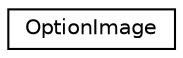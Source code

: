 digraph "Graphical Class Hierarchy"
{
 // LATEX_PDF_SIZE
  edge [fontname="Helvetica",fontsize="10",labelfontname="Helvetica",labelfontsize="10"];
  node [fontname="Helvetica",fontsize="10",shape=record];
  rankdir="LR";
  Node0 [label="OptionImage",height=0.2,width=0.4,color="black", fillcolor="white", style="filled",URL="$d5/d28/structOptionImage.html",tooltip=" "];
}
